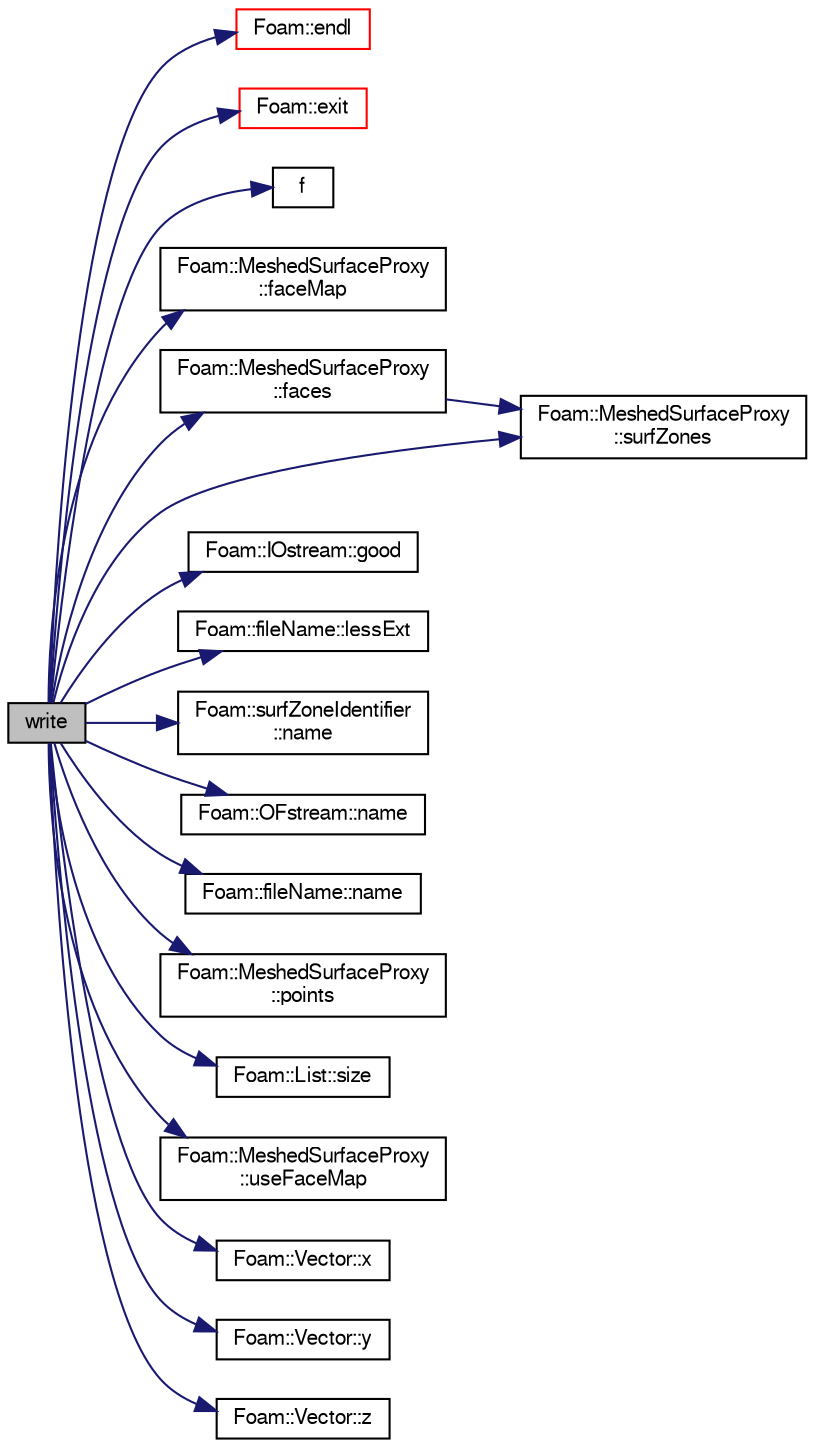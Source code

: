 digraph "write"
{
  bgcolor="transparent";
  edge [fontname="FreeSans",fontsize="10",labelfontname="FreeSans",labelfontsize="10"];
  node [fontname="FreeSans",fontsize="10",shape=record];
  rankdir="LR";
  Node175 [label="write",height=0.2,width=0.4,color="black", fillcolor="grey75", style="filled", fontcolor="black"];
  Node175 -> Node176 [color="midnightblue",fontsize="10",style="solid",fontname="FreeSans"];
  Node176 [label="Foam::endl",height=0.2,width=0.4,color="red",URL="$a21124.html#a2db8fe02a0d3909e9351bb4275b23ce4",tooltip="Add newline and flush stream. "];
  Node175 -> Node178 [color="midnightblue",fontsize="10",style="solid",fontname="FreeSans"];
  Node178 [label="Foam::exit",height=0.2,width=0.4,color="red",URL="$a21124.html#a06ca7250d8e89caf05243ec094843642"];
  Node175 -> Node223 [color="midnightblue",fontsize="10",style="solid",fontname="FreeSans"];
  Node223 [label="f",height=0.2,width=0.4,color="black",URL="$a17900.html#a888be93833ac7a23170555c69c690288"];
  Node175 -> Node224 [color="midnightblue",fontsize="10",style="solid",fontname="FreeSans"];
  Node224 [label="Foam::MeshedSurfaceProxy\l::faceMap",height=0.2,width=0.4,color="black",URL="$a29570.html#ac60b73c76c3ba27cee6f78de4e6b82df",tooltip="Const access to the faceMap, zero-sized when unused. "];
  Node175 -> Node225 [color="midnightblue",fontsize="10",style="solid",fontname="FreeSans"];
  Node225 [label="Foam::MeshedSurfaceProxy\l::faces",height=0.2,width=0.4,color="black",URL="$a29570.html#a16c6d36f7c961d037a44e5c235d9aa15",tooltip="Return const access to the faces. "];
  Node225 -> Node226 [color="midnightblue",fontsize="10",style="solid",fontname="FreeSans"];
  Node226 [label="Foam::MeshedSurfaceProxy\l::surfZones",height=0.2,width=0.4,color="black",URL="$a29570.html#a14a75381fb0e82fa2fdf4b3aff01a96a",tooltip="Const access to the surface zones. "];
  Node175 -> Node213 [color="midnightblue",fontsize="10",style="solid",fontname="FreeSans"];
  Node213 [label="Foam::IOstream::good",height=0.2,width=0.4,color="black",URL="$a26226.html#abdcc7f96f487faadc7769afcf58fe992",tooltip="Return true if next operation might succeed. "];
  Node175 -> Node227 [color="midnightblue",fontsize="10",style="solid",fontname="FreeSans"];
  Node227 [label="Foam::fileName::lessExt",height=0.2,width=0.4,color="black",URL="$a28234.html#a6807d1f6ee241b17aec7652ecce48f6e",tooltip="Return file name without extension (part before last .) "];
  Node175 -> Node228 [color="midnightblue",fontsize="10",style="solid",fontname="FreeSans"];
  Node228 [label="Foam::surfZoneIdentifier\l::name",height=0.2,width=0.4,color="black",URL="$a29714.html#acc80e00a8ac919288fb55bd14cc88bf6",tooltip="Return name. "];
  Node175 -> Node229 [color="midnightblue",fontsize="10",style="solid",fontname="FreeSans"];
  Node229 [label="Foam::OFstream::name",height=0.2,width=0.4,color="black",URL="$a26190.html#aba53f1f9c8fadfa65f4099af10df348c",tooltip="Return the name of the stream. "];
  Node175 -> Node230 [color="midnightblue",fontsize="10",style="solid",fontname="FreeSans"];
  Node230 [label="Foam::fileName::name",height=0.2,width=0.4,color="black",URL="$a28234.html#a433b30fb3a93b9b4d07204699a319ca5",tooltip="Return file name (part beyond last /) "];
  Node175 -> Node231 [color="midnightblue",fontsize="10",style="solid",fontname="FreeSans"];
  Node231 [label="Foam::MeshedSurfaceProxy\l::points",height=0.2,width=0.4,color="black",URL="$a29570.html#afb6c3bde245ae6ea91f1c538da59f8fc",tooltip="Return const access to the points. "];
  Node175 -> Node232 [color="midnightblue",fontsize="10",style="solid",fontname="FreeSans"];
  Node232 [label="Foam::List::size",height=0.2,width=0.4,color="black",URL="$a25694.html#a8a5f6fa29bd4b500caf186f60245b384",tooltip="Override size to be inconsistent with allocated storage. "];
  Node175 -> Node226 [color="midnightblue",fontsize="10",style="solid",fontname="FreeSans"];
  Node175 -> Node233 [color="midnightblue",fontsize="10",style="solid",fontname="FreeSans"];
  Node233 [label="Foam::MeshedSurfaceProxy\l::useFaceMap",height=0.2,width=0.4,color="black",URL="$a29570.html#ab637248fe62dcd14ffe4cd5958954b02",tooltip="Use faceMap? "];
  Node175 -> Node234 [color="midnightblue",fontsize="10",style="solid",fontname="FreeSans"];
  Node234 [label="Foam::Vector::x",height=0.2,width=0.4,color="black",URL="$a28442.html#a63327976e5a8359700064a02ae22548e"];
  Node175 -> Node235 [color="midnightblue",fontsize="10",style="solid",fontname="FreeSans"];
  Node235 [label="Foam::Vector::y",height=0.2,width=0.4,color="black",URL="$a28442.html#a1ee865f676fbac703a49c6654dd3ad74"];
  Node175 -> Node236 [color="midnightblue",fontsize="10",style="solid",fontname="FreeSans"];
  Node236 [label="Foam::Vector::z",height=0.2,width=0.4,color="black",URL="$a28442.html#a1c8320b15610de211ec70ef966581423"];
}
